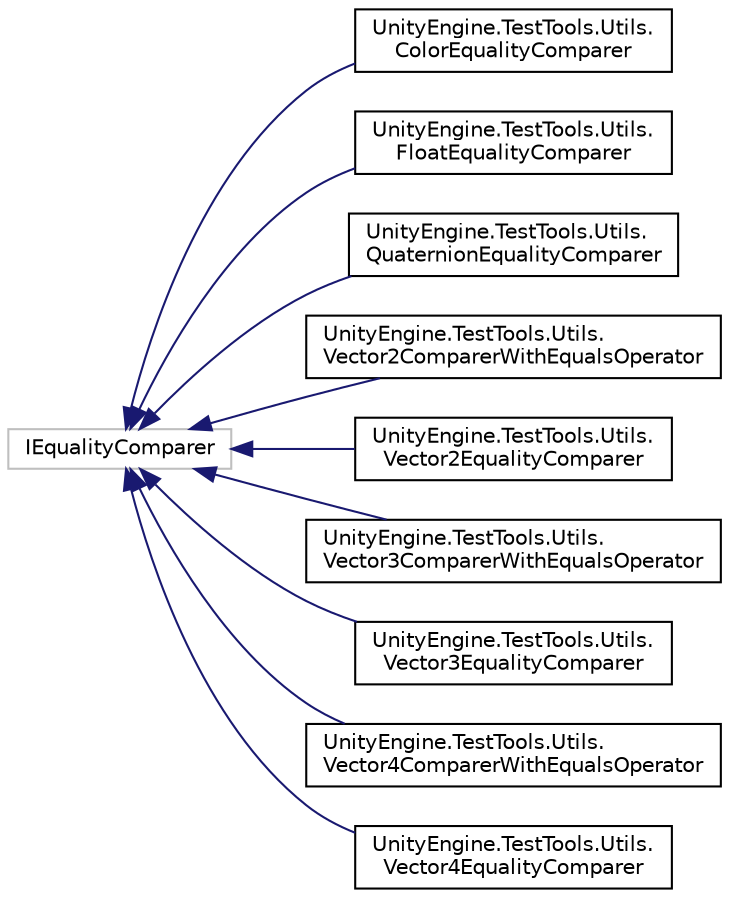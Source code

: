 digraph "Graphical Class Hierarchy"
{
 // LATEX_PDF_SIZE
  edge [fontname="Helvetica",fontsize="10",labelfontname="Helvetica",labelfontsize="10"];
  node [fontname="Helvetica",fontsize="10",shape=record];
  rankdir="LR";
  Node436 [label="IEqualityComparer",height=0.2,width=0.4,color="grey75", fillcolor="white", style="filled",tooltip=" "];
  Node436 -> Node0 [dir="back",color="midnightblue",fontsize="10",style="solid",fontname="Helvetica"];
  Node0 [label="UnityEngine.TestTools.Utils.\lColorEqualityComparer",height=0.2,width=0.4,color="black", fillcolor="white", style="filled",URL="$class_unity_engine_1_1_test_tools_1_1_utils_1_1_color_equality_comparer.html",tooltip=" "];
  Node436 -> Node438 [dir="back",color="midnightblue",fontsize="10",style="solid",fontname="Helvetica"];
  Node438 [label="UnityEngine.TestTools.Utils.\lFloatEqualityComparer",height=0.2,width=0.4,color="black", fillcolor="white", style="filled",URL="$class_unity_engine_1_1_test_tools_1_1_utils_1_1_float_equality_comparer.html",tooltip=" "];
  Node436 -> Node439 [dir="back",color="midnightblue",fontsize="10",style="solid",fontname="Helvetica"];
  Node439 [label="UnityEngine.TestTools.Utils.\lQuaternionEqualityComparer",height=0.2,width=0.4,color="black", fillcolor="white", style="filled",URL="$class_unity_engine_1_1_test_tools_1_1_utils_1_1_quaternion_equality_comparer.html",tooltip=" "];
  Node436 -> Node440 [dir="back",color="midnightblue",fontsize="10",style="solid",fontname="Helvetica"];
  Node440 [label="UnityEngine.TestTools.Utils.\lVector2ComparerWithEqualsOperator",height=0.2,width=0.4,color="black", fillcolor="white", style="filled",URL="$class_unity_engine_1_1_test_tools_1_1_utils_1_1_vector2_comparer_with_equals_operator.html",tooltip=" "];
  Node436 -> Node441 [dir="back",color="midnightblue",fontsize="10",style="solid",fontname="Helvetica"];
  Node441 [label="UnityEngine.TestTools.Utils.\lVector2EqualityComparer",height=0.2,width=0.4,color="black", fillcolor="white", style="filled",URL="$class_unity_engine_1_1_test_tools_1_1_utils_1_1_vector2_equality_comparer.html",tooltip=" "];
  Node436 -> Node442 [dir="back",color="midnightblue",fontsize="10",style="solid",fontname="Helvetica"];
  Node442 [label="UnityEngine.TestTools.Utils.\lVector3ComparerWithEqualsOperator",height=0.2,width=0.4,color="black", fillcolor="white", style="filled",URL="$class_unity_engine_1_1_test_tools_1_1_utils_1_1_vector3_comparer_with_equals_operator.html",tooltip=" "];
  Node436 -> Node443 [dir="back",color="midnightblue",fontsize="10",style="solid",fontname="Helvetica"];
  Node443 [label="UnityEngine.TestTools.Utils.\lVector3EqualityComparer",height=0.2,width=0.4,color="black", fillcolor="white", style="filled",URL="$class_unity_engine_1_1_test_tools_1_1_utils_1_1_vector3_equality_comparer.html",tooltip=" "];
  Node436 -> Node444 [dir="back",color="midnightblue",fontsize="10",style="solid",fontname="Helvetica"];
  Node444 [label="UnityEngine.TestTools.Utils.\lVector4ComparerWithEqualsOperator",height=0.2,width=0.4,color="black", fillcolor="white", style="filled",URL="$class_unity_engine_1_1_test_tools_1_1_utils_1_1_vector4_comparer_with_equals_operator.html",tooltip=" "];
  Node436 -> Node445 [dir="back",color="midnightblue",fontsize="10",style="solid",fontname="Helvetica"];
  Node445 [label="UnityEngine.TestTools.Utils.\lVector4EqualityComparer",height=0.2,width=0.4,color="black", fillcolor="white", style="filled",URL="$class_unity_engine_1_1_test_tools_1_1_utils_1_1_vector4_equality_comparer.html",tooltip=" "];
}
